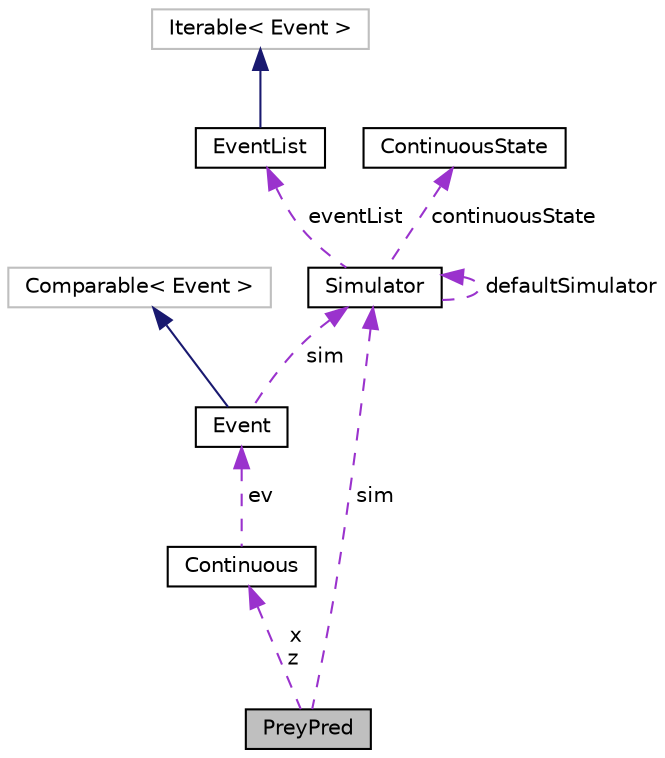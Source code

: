 digraph "PreyPred"
{
 // INTERACTIVE_SVG=YES
  bgcolor="transparent";
  edge [fontname="Helvetica",fontsize="10",labelfontname="Helvetica",labelfontsize="10"];
  node [fontname="Helvetica",fontsize="10",shape=record];
  Node1 [label="PreyPred",height=0.2,width=0.4,color="black", fillcolor="grey75", style="filled", fontcolor="black"];
  Node2 -> Node1 [dir="back",color="darkorchid3",fontsize="10",style="dashed",label=" sim" ,fontname="Helvetica"];
  Node2 [label="Simulator",height=0.2,width=0.4,color="black",URL="$classumontreal_1_1ssj_1_1simevents_1_1Simulator.html",tooltip="Represents the executive of a discrete-event simulator. "];
  Node2 -> Node2 [dir="back",color="darkorchid3",fontsize="10",style="dashed",label=" defaultSimulator" ,fontname="Helvetica"];
  Node3 -> Node2 [dir="back",color="darkorchid3",fontsize="10",style="dashed",label=" eventList" ,fontname="Helvetica"];
  Node3 [label="EventList",height=0.2,width=0.4,color="black",URL="$interfaceumontreal_1_1ssj_1_1simevents_1_1eventlist_1_1EventList.html",tooltip="An interface for implementations of event lists. "];
  Node4 -> Node3 [dir="back",color="midnightblue",fontsize="10",style="solid",fontname="Helvetica"];
  Node4 [label="Iterable\< Event \>",height=0.2,width=0.4,color="grey75"];
  Node5 -> Node2 [dir="back",color="darkorchid3",fontsize="10",style="dashed",label=" continuousState" ,fontname="Helvetica"];
  Node5 [label="ContinuousState",height=0.2,width=0.4,color="black",URL="$classumontreal_1_1ssj_1_1simevents_1_1ContinuousState.html",tooltip="Represents the portion of the simulator’s state associated with continuous-time simulation. "];
  Node6 -> Node1 [dir="back",color="darkorchid3",fontsize="10",style="dashed",label=" x\nz" ,fontname="Helvetica"];
  Node6 [label="Continuous",height=0.2,width=0.4,color="black",URL="$classumontreal_1_1ssj_1_1simevents_1_1Continuous.html",tooltip="Represents a variable in a continuous-time simulation. "];
  Node7 -> Node6 [dir="back",color="darkorchid3",fontsize="10",style="dashed",label=" ev" ,fontname="Helvetica"];
  Node7 [label="Event",height=0.2,width=0.4,color="black",URL="$classumontreal_1_1ssj_1_1simevents_1_1Event.html",tooltip="This abstract class provides event scheduling tools. "];
  Node8 -> Node7 [dir="back",color="midnightblue",fontsize="10",style="solid",fontname="Helvetica"];
  Node8 [label="Comparable\< Event \>",height=0.2,width=0.4,color="grey75"];
  Node2 -> Node7 [dir="back",color="darkorchid3",fontsize="10",style="dashed",label=" sim" ,fontname="Helvetica"];
}
